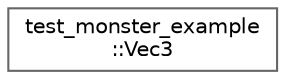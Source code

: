 digraph "类继承关系图"
{
 // LATEX_PDF_SIZE
  bgcolor="transparent";
  edge [fontname=Helvetica,fontsize=10,labelfontname=Helvetica,labelfontsize=10];
  node [fontname=Helvetica,fontsize=10,shape=box,height=0.2,width=0.4];
  rankdir="LR";
  Node0 [id="Node000000",label="test_monster_example\l::Vec3",height=0.2,width=0.4,color="grey40", fillcolor="white", style="filled",URL="$structtest__monster__example_1_1_vec3.html",tooltip=" "];
}
